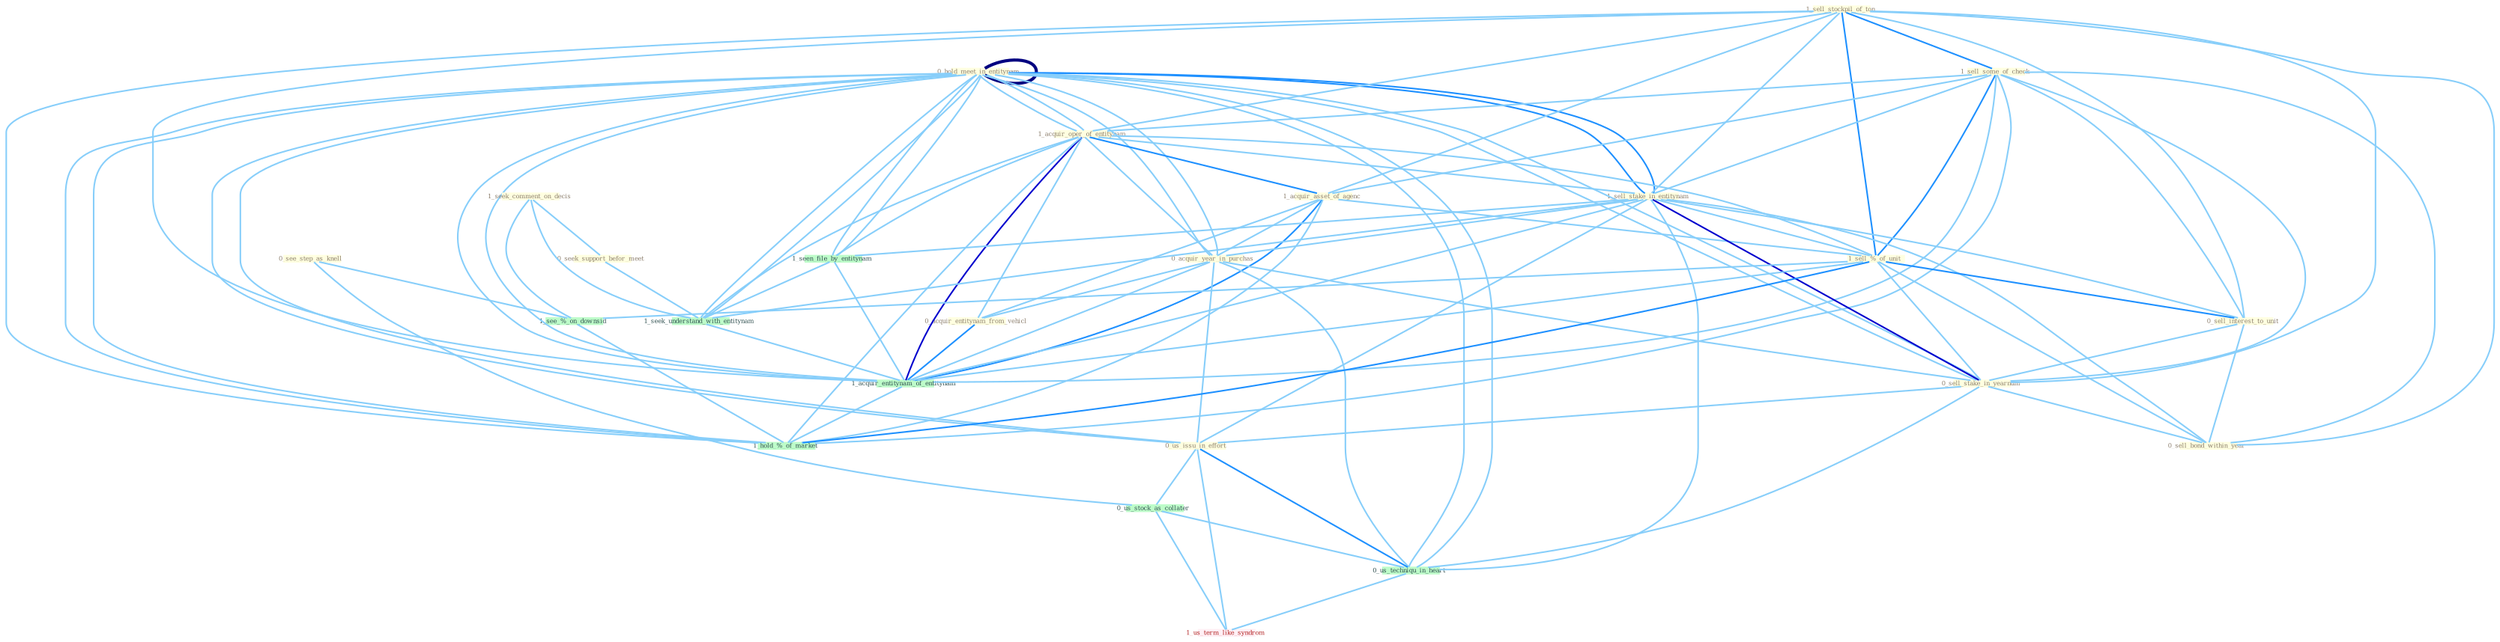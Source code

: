 Graph G{ 
    node
    [shape=polygon,style=filled,width=.5,height=.06,color="#BDFCC9",fixedsize=true,fontsize=4,
    fontcolor="#2f4f4f"];
    {node
    [color="#ffffe0", fontcolor="#8b7d6b"] "0_see_step_as_knell " "0_hold_meet_in_entitynam " "0_hold_meet_in_entitynam " "1_seek_comment_on_decis " "1_sell_stockpil_of_ton " "1_sell_some_of_check " "1_acquir_oper_of_entitynam " "1_acquir_asset_of_agenc " "1_sell_stake_in_entitynam " "0_seek_support_befor_meet " "0_acquir_year_in_purchas " "1_sell_%_of_unit " "0_sell_interest_to_unit " "0_sell_stake_in_yearnum " "0_us_issu_in_effort " "0_sell_bond_within_year " "0_acquir_entitynam_from_vehicl "}
{node [color="#fff0f5", fontcolor="#b22222"] "1_us_term_like_syndrom "}
edge [color="#B0E2FF"];

	"0_see_step_as_knell " -- "0_us_stock_as_collater " [w="1", color="#87cefa" ];
	"0_see_step_as_knell " -- "1_see_%_on_downsid " [w="1", color="#87cefa" ];
	"0_hold_meet_in_entitynam " -- "0_hold_meet_in_entitynam " [w="4", style=bold, color="#000080", len=0.4];
	"0_hold_meet_in_entitynam " -- "1_acquir_oper_of_entitynam " [w="1", color="#87cefa" ];
	"0_hold_meet_in_entitynam " -- "1_sell_stake_in_entitynam " [w="2", color="#1e90ff" , len=0.8];
	"0_hold_meet_in_entitynam " -- "0_acquir_year_in_purchas " [w="1", color="#87cefa" ];
	"0_hold_meet_in_entitynam " -- "0_sell_stake_in_yearnum " [w="1", color="#87cefa" ];
	"0_hold_meet_in_entitynam " -- "0_us_issu_in_effort " [w="1", color="#87cefa" ];
	"0_hold_meet_in_entitynam " -- "1_seen_file_by_entitynam " [w="1", color="#87cefa" ];
	"0_hold_meet_in_entitynam " -- "1_seek_understand_with_entitynam " [w="1", color="#87cefa" ];
	"0_hold_meet_in_entitynam " -- "1_acquir_entitynam_of_entitynam " [w="1", color="#87cefa" ];
	"0_hold_meet_in_entitynam " -- "0_us_techniqu_in_heart " [w="1", color="#87cefa" ];
	"0_hold_meet_in_entitynam " -- "1_hold_%_of_market " [w="1", color="#87cefa" ];
	"0_hold_meet_in_entitynam " -- "1_acquir_oper_of_entitynam " [w="1", color="#87cefa" ];
	"0_hold_meet_in_entitynam " -- "1_sell_stake_in_entitynam " [w="2", color="#1e90ff" , len=0.8];
	"0_hold_meet_in_entitynam " -- "0_acquir_year_in_purchas " [w="1", color="#87cefa" ];
	"0_hold_meet_in_entitynam " -- "0_sell_stake_in_yearnum " [w="1", color="#87cefa" ];
	"0_hold_meet_in_entitynam " -- "0_us_issu_in_effort " [w="1", color="#87cefa" ];
	"0_hold_meet_in_entitynam " -- "1_seen_file_by_entitynam " [w="1", color="#87cefa" ];
	"0_hold_meet_in_entitynam " -- "1_seek_understand_with_entitynam " [w="1", color="#87cefa" ];
	"0_hold_meet_in_entitynam " -- "1_acquir_entitynam_of_entitynam " [w="1", color="#87cefa" ];
	"0_hold_meet_in_entitynam " -- "0_us_techniqu_in_heart " [w="1", color="#87cefa" ];
	"0_hold_meet_in_entitynam " -- "1_hold_%_of_market " [w="1", color="#87cefa" ];
	"1_seek_comment_on_decis " -- "0_seek_support_befor_meet " [w="1", color="#87cefa" ];
	"1_seek_comment_on_decis " -- "1_seek_understand_with_entitynam " [w="1", color="#87cefa" ];
	"1_seek_comment_on_decis " -- "1_see_%_on_downsid " [w="1", color="#87cefa" ];
	"1_sell_stockpil_of_ton " -- "1_sell_some_of_check " [w="2", color="#1e90ff" , len=0.8];
	"1_sell_stockpil_of_ton " -- "1_acquir_oper_of_entitynam " [w="1", color="#87cefa" ];
	"1_sell_stockpil_of_ton " -- "1_acquir_asset_of_agenc " [w="1", color="#87cefa" ];
	"1_sell_stockpil_of_ton " -- "1_sell_stake_in_entitynam " [w="1", color="#87cefa" ];
	"1_sell_stockpil_of_ton " -- "1_sell_%_of_unit " [w="2", color="#1e90ff" , len=0.8];
	"1_sell_stockpil_of_ton " -- "0_sell_interest_to_unit " [w="1", color="#87cefa" ];
	"1_sell_stockpil_of_ton " -- "0_sell_stake_in_yearnum " [w="1", color="#87cefa" ];
	"1_sell_stockpil_of_ton " -- "0_sell_bond_within_year " [w="1", color="#87cefa" ];
	"1_sell_stockpil_of_ton " -- "1_acquir_entitynam_of_entitynam " [w="1", color="#87cefa" ];
	"1_sell_stockpil_of_ton " -- "1_hold_%_of_market " [w="1", color="#87cefa" ];
	"1_sell_some_of_check " -- "1_acquir_oper_of_entitynam " [w="1", color="#87cefa" ];
	"1_sell_some_of_check " -- "1_acquir_asset_of_agenc " [w="1", color="#87cefa" ];
	"1_sell_some_of_check " -- "1_sell_stake_in_entitynam " [w="1", color="#87cefa" ];
	"1_sell_some_of_check " -- "1_sell_%_of_unit " [w="2", color="#1e90ff" , len=0.8];
	"1_sell_some_of_check " -- "0_sell_interest_to_unit " [w="1", color="#87cefa" ];
	"1_sell_some_of_check " -- "0_sell_stake_in_yearnum " [w="1", color="#87cefa" ];
	"1_sell_some_of_check " -- "0_sell_bond_within_year " [w="1", color="#87cefa" ];
	"1_sell_some_of_check " -- "1_acquir_entitynam_of_entitynam " [w="1", color="#87cefa" ];
	"1_sell_some_of_check " -- "1_hold_%_of_market " [w="1", color="#87cefa" ];
	"1_acquir_oper_of_entitynam " -- "1_acquir_asset_of_agenc " [w="2", color="#1e90ff" , len=0.8];
	"1_acquir_oper_of_entitynam " -- "1_sell_stake_in_entitynam " [w="1", color="#87cefa" ];
	"1_acquir_oper_of_entitynam " -- "0_acquir_year_in_purchas " [w="1", color="#87cefa" ];
	"1_acquir_oper_of_entitynam " -- "1_sell_%_of_unit " [w="1", color="#87cefa" ];
	"1_acquir_oper_of_entitynam " -- "0_acquir_entitynam_from_vehicl " [w="1", color="#87cefa" ];
	"1_acquir_oper_of_entitynam " -- "1_seen_file_by_entitynam " [w="1", color="#87cefa" ];
	"1_acquir_oper_of_entitynam " -- "1_seek_understand_with_entitynam " [w="1", color="#87cefa" ];
	"1_acquir_oper_of_entitynam " -- "1_acquir_entitynam_of_entitynam " [w="3", color="#0000cd" , len=0.6];
	"1_acquir_oper_of_entitynam " -- "1_hold_%_of_market " [w="1", color="#87cefa" ];
	"1_acquir_asset_of_agenc " -- "0_acquir_year_in_purchas " [w="1", color="#87cefa" ];
	"1_acquir_asset_of_agenc " -- "1_sell_%_of_unit " [w="1", color="#87cefa" ];
	"1_acquir_asset_of_agenc " -- "0_acquir_entitynam_from_vehicl " [w="1", color="#87cefa" ];
	"1_acquir_asset_of_agenc " -- "1_acquir_entitynam_of_entitynam " [w="2", color="#1e90ff" , len=0.8];
	"1_acquir_asset_of_agenc " -- "1_hold_%_of_market " [w="1", color="#87cefa" ];
	"1_sell_stake_in_entitynam " -- "0_acquir_year_in_purchas " [w="1", color="#87cefa" ];
	"1_sell_stake_in_entitynam " -- "1_sell_%_of_unit " [w="1", color="#87cefa" ];
	"1_sell_stake_in_entitynam " -- "0_sell_interest_to_unit " [w="1", color="#87cefa" ];
	"1_sell_stake_in_entitynam " -- "0_sell_stake_in_yearnum " [w="3", color="#0000cd" , len=0.6];
	"1_sell_stake_in_entitynam " -- "0_us_issu_in_effort " [w="1", color="#87cefa" ];
	"1_sell_stake_in_entitynam " -- "0_sell_bond_within_year " [w="1", color="#87cefa" ];
	"1_sell_stake_in_entitynam " -- "1_seen_file_by_entitynam " [w="1", color="#87cefa" ];
	"1_sell_stake_in_entitynam " -- "1_seek_understand_with_entitynam " [w="1", color="#87cefa" ];
	"1_sell_stake_in_entitynam " -- "1_acquir_entitynam_of_entitynam " [w="1", color="#87cefa" ];
	"1_sell_stake_in_entitynam " -- "0_us_techniqu_in_heart " [w="1", color="#87cefa" ];
	"0_seek_support_befor_meet " -- "1_seek_understand_with_entitynam " [w="1", color="#87cefa" ];
	"0_acquir_year_in_purchas " -- "0_sell_stake_in_yearnum " [w="1", color="#87cefa" ];
	"0_acquir_year_in_purchas " -- "0_us_issu_in_effort " [w="1", color="#87cefa" ];
	"0_acquir_year_in_purchas " -- "0_acquir_entitynam_from_vehicl " [w="1", color="#87cefa" ];
	"0_acquir_year_in_purchas " -- "1_acquir_entitynam_of_entitynam " [w="1", color="#87cefa" ];
	"0_acquir_year_in_purchas " -- "0_us_techniqu_in_heart " [w="1", color="#87cefa" ];
	"1_sell_%_of_unit " -- "0_sell_interest_to_unit " [w="2", color="#1e90ff" , len=0.8];
	"1_sell_%_of_unit " -- "0_sell_stake_in_yearnum " [w="1", color="#87cefa" ];
	"1_sell_%_of_unit " -- "0_sell_bond_within_year " [w="1", color="#87cefa" ];
	"1_sell_%_of_unit " -- "1_acquir_entitynam_of_entitynam " [w="1", color="#87cefa" ];
	"1_sell_%_of_unit " -- "1_see_%_on_downsid " [w="1", color="#87cefa" ];
	"1_sell_%_of_unit " -- "1_hold_%_of_market " [w="2", color="#1e90ff" , len=0.8];
	"0_sell_interest_to_unit " -- "0_sell_stake_in_yearnum " [w="1", color="#87cefa" ];
	"0_sell_interest_to_unit " -- "0_sell_bond_within_year " [w="1", color="#87cefa" ];
	"0_sell_stake_in_yearnum " -- "0_us_issu_in_effort " [w="1", color="#87cefa" ];
	"0_sell_stake_in_yearnum " -- "0_sell_bond_within_year " [w="1", color="#87cefa" ];
	"0_sell_stake_in_yearnum " -- "0_us_techniqu_in_heart " [w="1", color="#87cefa" ];
	"0_us_issu_in_effort " -- "0_us_stock_as_collater " [w="1", color="#87cefa" ];
	"0_us_issu_in_effort " -- "0_us_techniqu_in_heart " [w="2", color="#1e90ff" , len=0.8];
	"0_us_issu_in_effort " -- "1_us_term_like_syndrom " [w="1", color="#87cefa" ];
	"0_acquir_entitynam_from_vehicl " -- "1_acquir_entitynam_of_entitynam " [w="2", color="#1e90ff" , len=0.8];
	"1_seen_file_by_entitynam " -- "1_seek_understand_with_entitynam " [w="1", color="#87cefa" ];
	"1_seen_file_by_entitynam " -- "1_acquir_entitynam_of_entitynam " [w="1", color="#87cefa" ];
	"0_us_stock_as_collater " -- "0_us_techniqu_in_heart " [w="1", color="#87cefa" ];
	"0_us_stock_as_collater " -- "1_us_term_like_syndrom " [w="1", color="#87cefa" ];
	"1_seek_understand_with_entitynam " -- "1_acquir_entitynam_of_entitynam " [w="1", color="#87cefa" ];
	"1_acquir_entitynam_of_entitynam " -- "1_hold_%_of_market " [w="1", color="#87cefa" ];
	"0_us_techniqu_in_heart " -- "1_us_term_like_syndrom " [w="1", color="#87cefa" ];
	"1_see_%_on_downsid " -- "1_hold_%_of_market " [w="1", color="#87cefa" ];
}